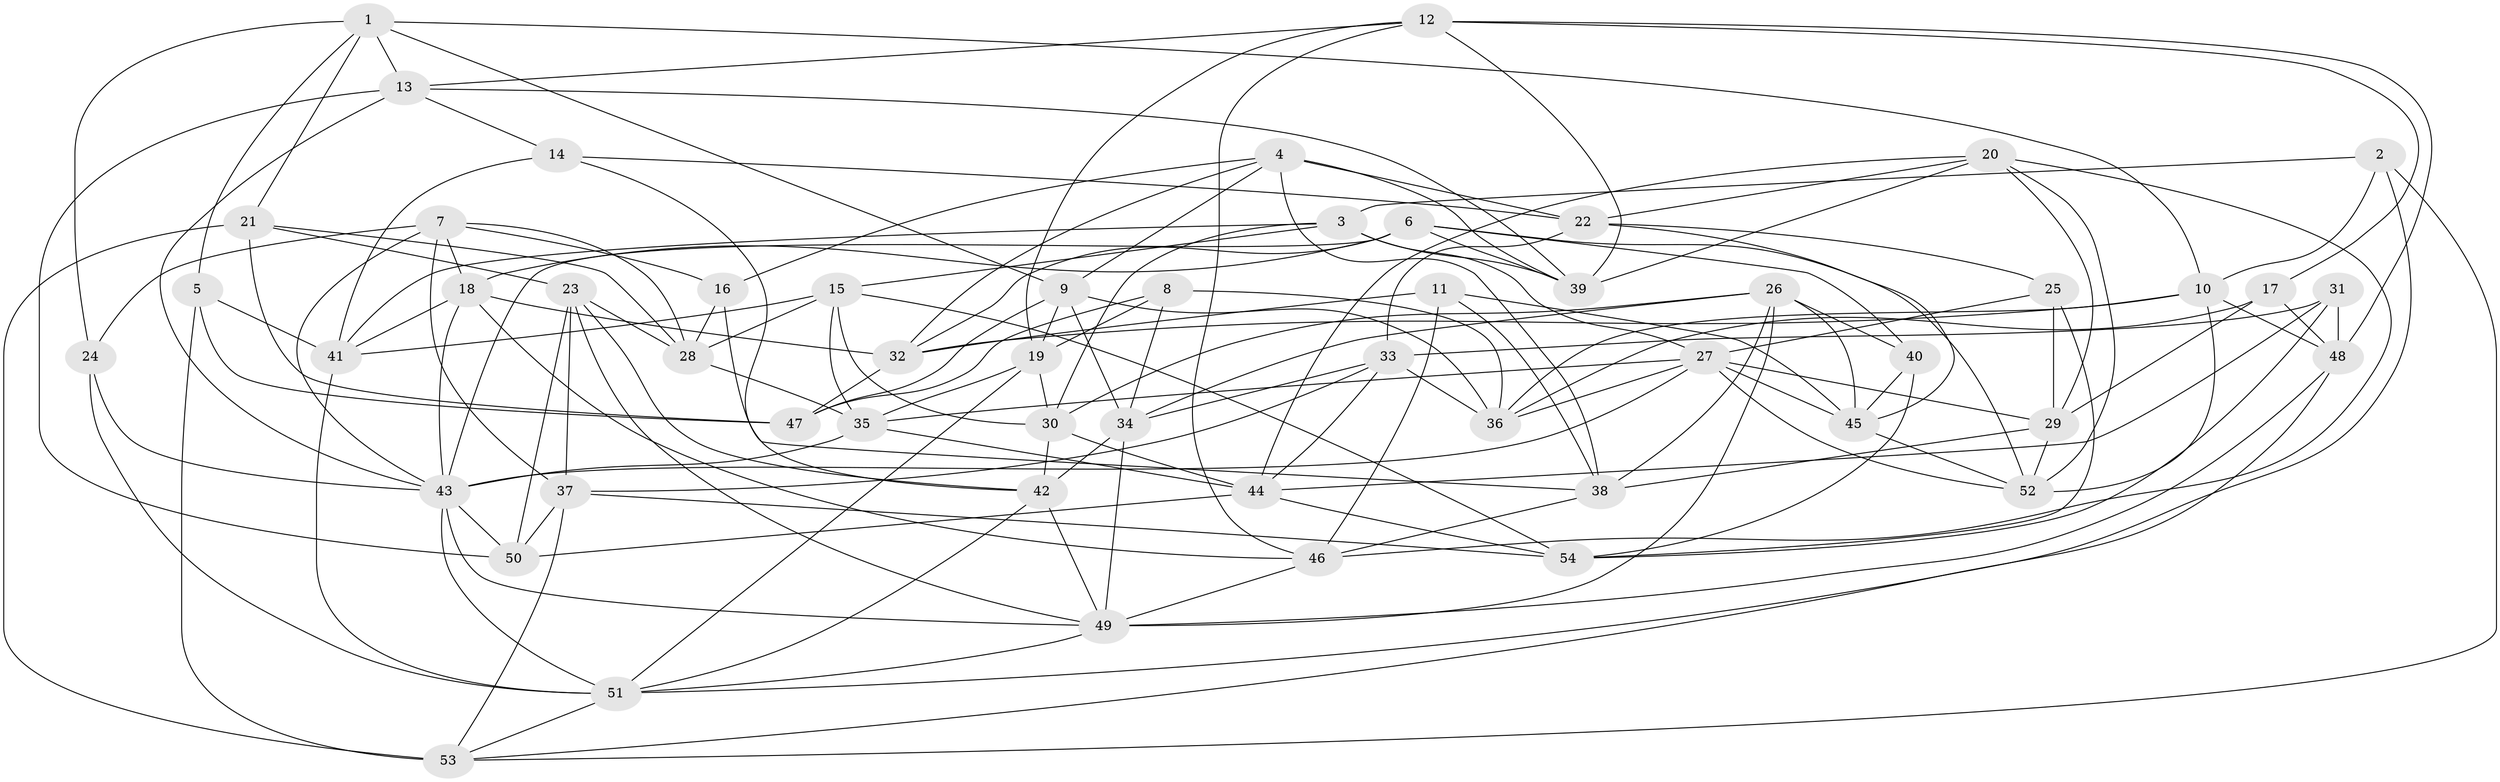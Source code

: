 // original degree distribution, {4: 1.0}
// Generated by graph-tools (version 1.1) at 2025/50/03/09/25 03:50:44]
// undirected, 54 vertices, 155 edges
graph export_dot {
graph [start="1"]
  node [color=gray90,style=filled];
  1;
  2;
  3;
  4;
  5;
  6;
  7;
  8;
  9;
  10;
  11;
  12;
  13;
  14;
  15;
  16;
  17;
  18;
  19;
  20;
  21;
  22;
  23;
  24;
  25;
  26;
  27;
  28;
  29;
  30;
  31;
  32;
  33;
  34;
  35;
  36;
  37;
  38;
  39;
  40;
  41;
  42;
  43;
  44;
  45;
  46;
  47;
  48;
  49;
  50;
  51;
  52;
  53;
  54;
  1 -- 5 [weight=1.0];
  1 -- 9 [weight=1.0];
  1 -- 10 [weight=1.0];
  1 -- 13 [weight=1.0];
  1 -- 21 [weight=1.0];
  1 -- 24 [weight=1.0];
  2 -- 3 [weight=1.0];
  2 -- 10 [weight=1.0];
  2 -- 51 [weight=1.0];
  2 -- 53 [weight=1.0];
  3 -- 15 [weight=1.0];
  3 -- 27 [weight=1.0];
  3 -- 30 [weight=1.0];
  3 -- 39 [weight=1.0];
  3 -- 41 [weight=1.0];
  4 -- 9 [weight=1.0];
  4 -- 16 [weight=1.0];
  4 -- 22 [weight=1.0];
  4 -- 32 [weight=1.0];
  4 -- 38 [weight=1.0];
  4 -- 39 [weight=1.0];
  5 -- 41 [weight=1.0];
  5 -- 47 [weight=1.0];
  5 -- 53 [weight=1.0];
  6 -- 18 [weight=1.0];
  6 -- 32 [weight=1.0];
  6 -- 39 [weight=1.0];
  6 -- 40 [weight=1.0];
  6 -- 43 [weight=1.0];
  6 -- 52 [weight=1.0];
  7 -- 16 [weight=1.0];
  7 -- 18 [weight=1.0];
  7 -- 24 [weight=1.0];
  7 -- 28 [weight=1.0];
  7 -- 37 [weight=1.0];
  7 -- 43 [weight=1.0];
  8 -- 19 [weight=1.0];
  8 -- 34 [weight=1.0];
  8 -- 36 [weight=1.0];
  8 -- 47 [weight=1.0];
  9 -- 19 [weight=1.0];
  9 -- 34 [weight=1.0];
  9 -- 36 [weight=1.0];
  9 -- 47 [weight=1.0];
  10 -- 32 [weight=1.0];
  10 -- 36 [weight=1.0];
  10 -- 48 [weight=1.0];
  10 -- 52 [weight=1.0];
  11 -- 32 [weight=1.0];
  11 -- 38 [weight=1.0];
  11 -- 45 [weight=1.0];
  11 -- 46 [weight=1.0];
  12 -- 13 [weight=1.0];
  12 -- 17 [weight=1.0];
  12 -- 19 [weight=1.0];
  12 -- 39 [weight=1.0];
  12 -- 46 [weight=1.0];
  12 -- 48 [weight=1.0];
  13 -- 14 [weight=1.0];
  13 -- 39 [weight=1.0];
  13 -- 43 [weight=1.0];
  13 -- 50 [weight=1.0];
  14 -- 22 [weight=1.0];
  14 -- 41 [weight=1.0];
  14 -- 42 [weight=1.0];
  15 -- 28 [weight=1.0];
  15 -- 30 [weight=1.0];
  15 -- 35 [weight=1.0];
  15 -- 41 [weight=1.0];
  15 -- 54 [weight=1.0];
  16 -- 28 [weight=1.0];
  16 -- 38 [weight=1.0];
  17 -- 29 [weight=1.0];
  17 -- 36 [weight=1.0];
  17 -- 48 [weight=1.0];
  18 -- 32 [weight=1.0];
  18 -- 41 [weight=1.0];
  18 -- 43 [weight=1.0];
  18 -- 46 [weight=1.0];
  19 -- 30 [weight=1.0];
  19 -- 35 [weight=1.0];
  19 -- 51 [weight=1.0];
  20 -- 22 [weight=1.0];
  20 -- 29 [weight=1.0];
  20 -- 39 [weight=1.0];
  20 -- 44 [weight=1.0];
  20 -- 46 [weight=1.0];
  20 -- 52 [weight=1.0];
  21 -- 23 [weight=1.0];
  21 -- 28 [weight=1.0];
  21 -- 47 [weight=2.0];
  21 -- 53 [weight=1.0];
  22 -- 25 [weight=1.0];
  22 -- 33 [weight=1.0];
  22 -- 45 [weight=1.0];
  23 -- 28 [weight=1.0];
  23 -- 37 [weight=1.0];
  23 -- 42 [weight=1.0];
  23 -- 49 [weight=1.0];
  23 -- 50 [weight=1.0];
  24 -- 43 [weight=1.0];
  24 -- 51 [weight=1.0];
  25 -- 27 [weight=1.0];
  25 -- 29 [weight=1.0];
  25 -- 54 [weight=1.0];
  26 -- 30 [weight=1.0];
  26 -- 34 [weight=1.0];
  26 -- 38 [weight=1.0];
  26 -- 40 [weight=1.0];
  26 -- 45 [weight=1.0];
  26 -- 49 [weight=1.0];
  27 -- 29 [weight=1.0];
  27 -- 35 [weight=1.0];
  27 -- 36 [weight=1.0];
  27 -- 43 [weight=1.0];
  27 -- 45 [weight=1.0];
  27 -- 52 [weight=1.0];
  28 -- 35 [weight=1.0];
  29 -- 38 [weight=1.0];
  29 -- 52 [weight=1.0];
  30 -- 42 [weight=1.0];
  30 -- 44 [weight=1.0];
  31 -- 33 [weight=1.0];
  31 -- 44 [weight=1.0];
  31 -- 48 [weight=1.0];
  31 -- 54 [weight=1.0];
  32 -- 47 [weight=1.0];
  33 -- 34 [weight=1.0];
  33 -- 36 [weight=1.0];
  33 -- 37 [weight=1.0];
  33 -- 44 [weight=1.0];
  34 -- 42 [weight=1.0];
  34 -- 49 [weight=1.0];
  35 -- 43 [weight=1.0];
  35 -- 44 [weight=1.0];
  37 -- 50 [weight=1.0];
  37 -- 53 [weight=1.0];
  37 -- 54 [weight=1.0];
  38 -- 46 [weight=1.0];
  40 -- 45 [weight=1.0];
  40 -- 54 [weight=1.0];
  41 -- 51 [weight=1.0];
  42 -- 49 [weight=1.0];
  42 -- 51 [weight=1.0];
  43 -- 49 [weight=1.0];
  43 -- 50 [weight=1.0];
  43 -- 51 [weight=1.0];
  44 -- 50 [weight=2.0];
  44 -- 54 [weight=1.0];
  45 -- 52 [weight=1.0];
  46 -- 49 [weight=1.0];
  48 -- 49 [weight=1.0];
  48 -- 53 [weight=1.0];
  49 -- 51 [weight=1.0];
  51 -- 53 [weight=1.0];
}
